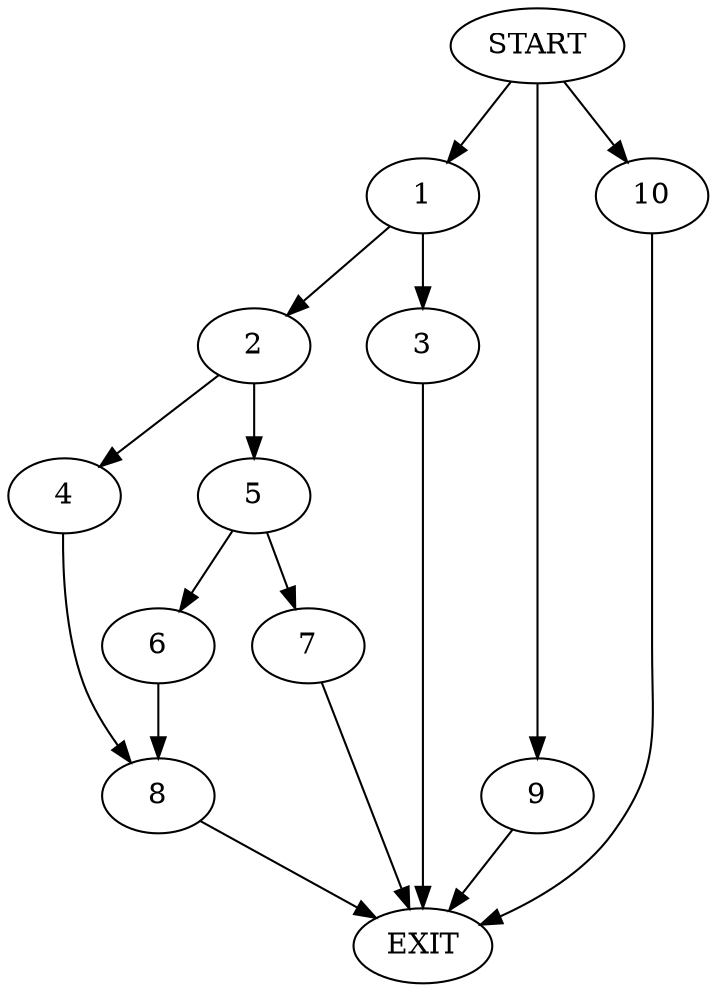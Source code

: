 digraph {
0 [label="START"]
11 [label="EXIT"]
0 -> 1
1 -> 2
1 -> 3
3 -> 11
2 -> 4
2 -> 5
5 -> 6
5 -> 7
4 -> 8
8 -> 11
7 -> 11
6 -> 8
0 -> 9
9 -> 11
0 -> 10
10 -> 11
}
